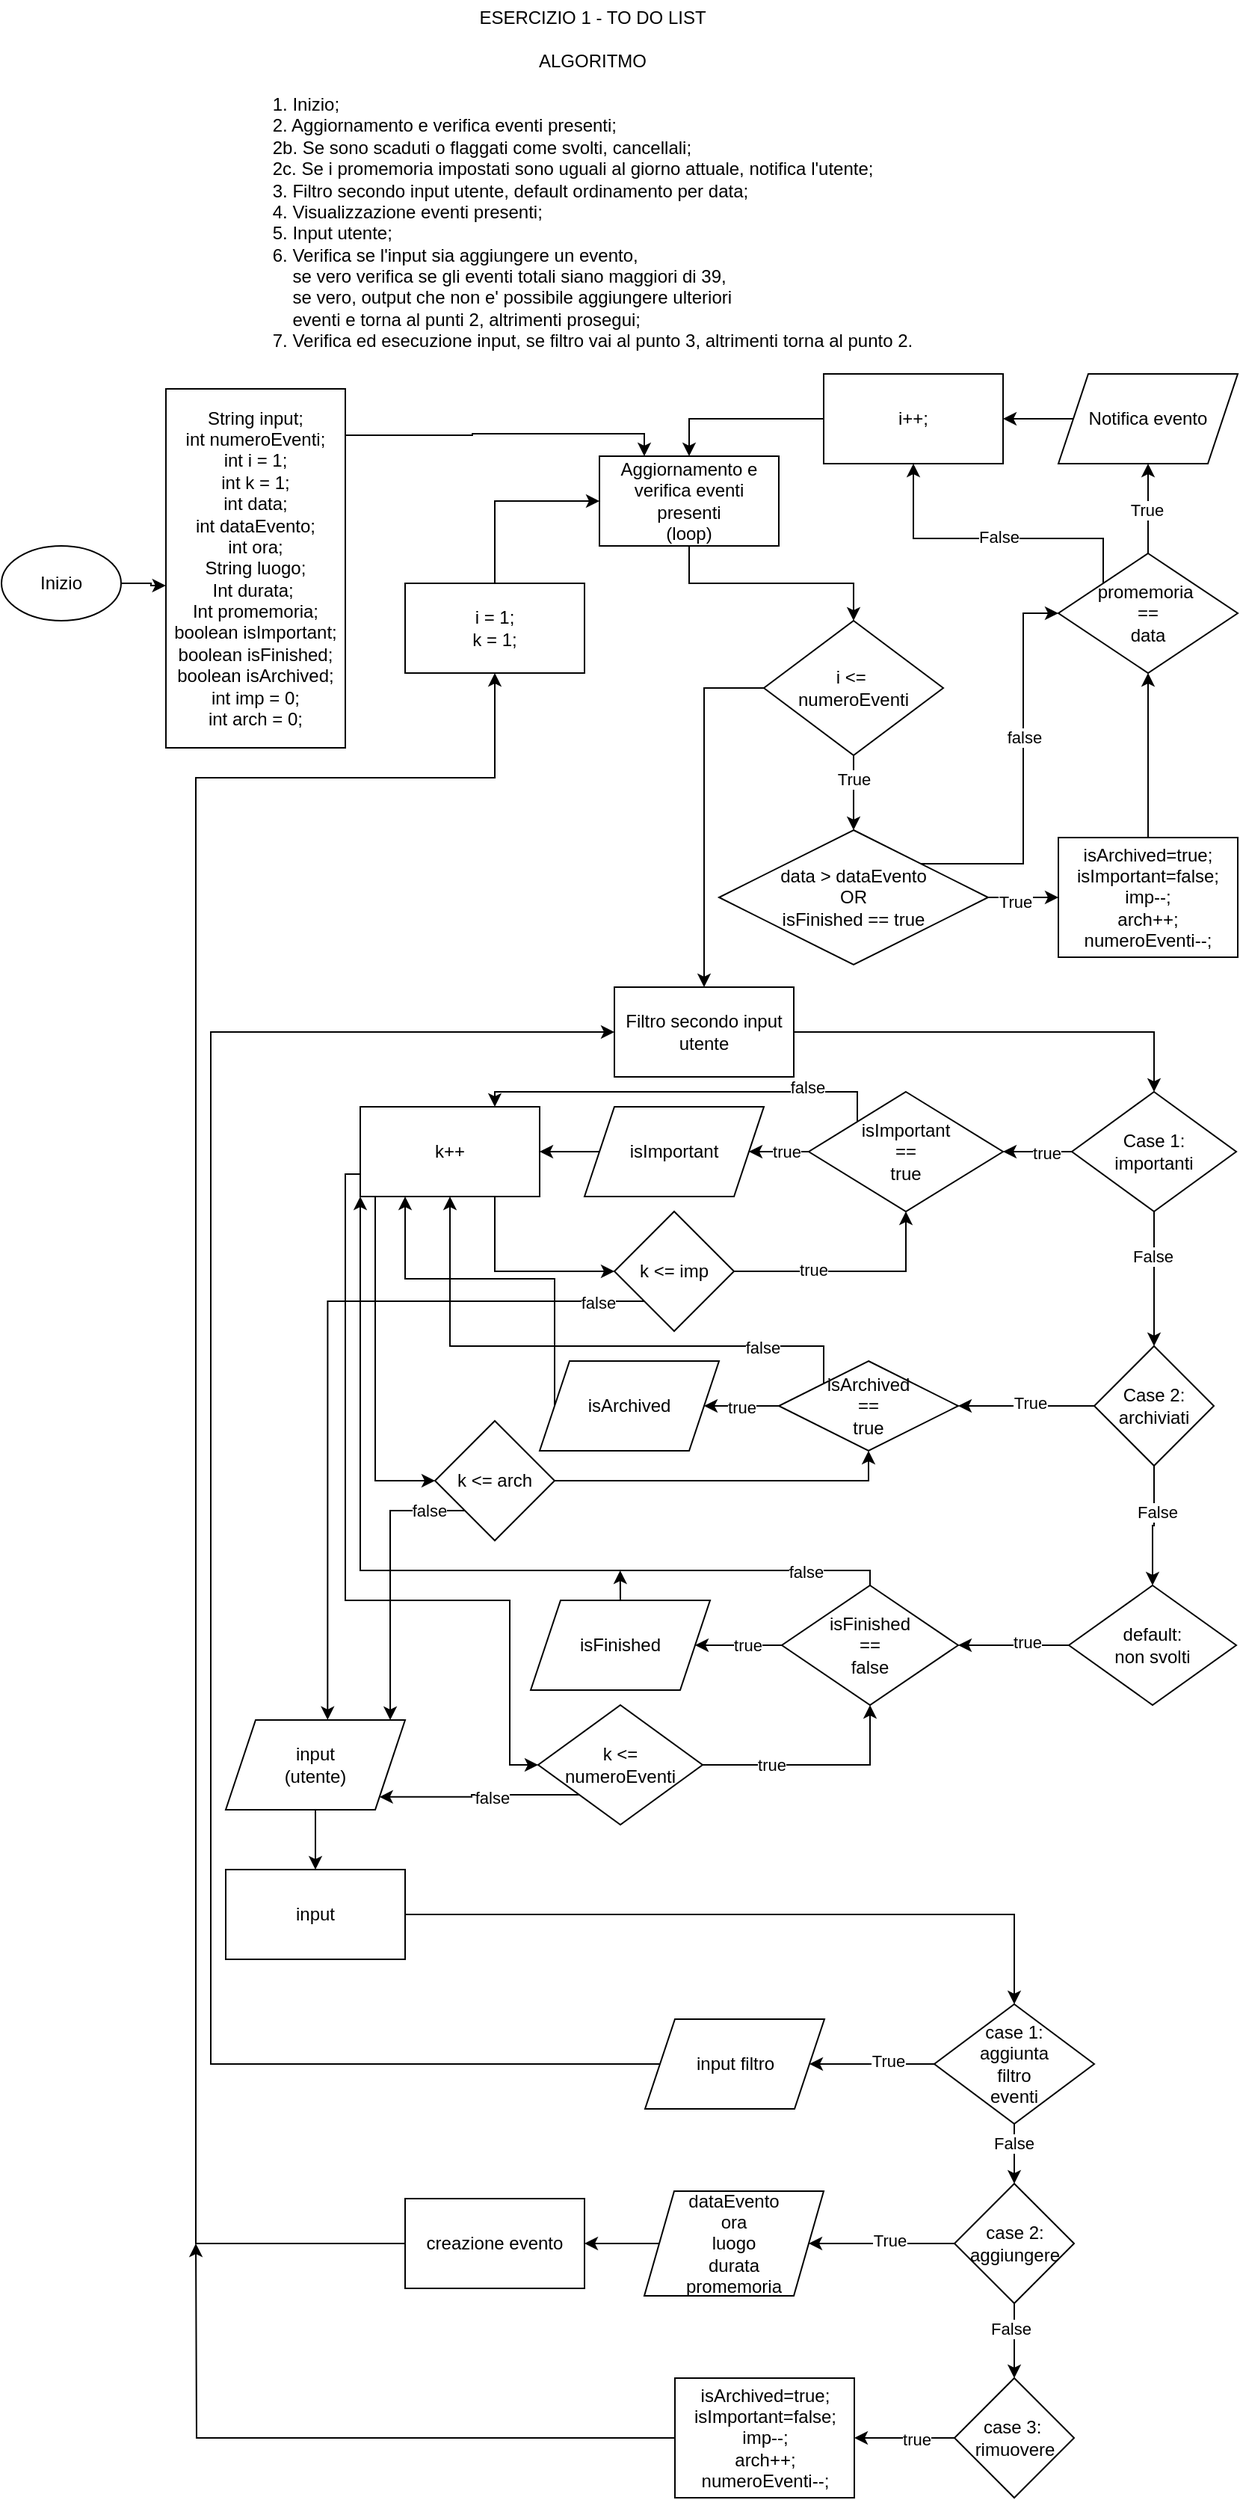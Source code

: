 <mxfile version="24.7.17">
  <diagram id="C5RBs43oDa-KdzZeNtuy" name="Page-1">
    <mxGraphModel dx="1185" dy="651" grid="1" gridSize="10" guides="1" tooltips="1" connect="1" arrows="1" fold="1" page="1" pageScale="1" pageWidth="827" pageHeight="1169" math="0" shadow="0">
      <root>
        <mxCell id="WIyWlLk6GJQsqaUBKTNV-0" />
        <mxCell id="WIyWlLk6GJQsqaUBKTNV-1" parent="WIyWlLk6GJQsqaUBKTNV-0" />
        <mxCell id="s7MBxmnnZB_xoXd4R-KR-0" value="ESERCIZIO 1 - TO DO LIST&lt;div&gt;&lt;br&gt;&lt;/div&gt;&lt;div&gt;ALGORITMO&lt;/div&gt;&lt;div&gt;&lt;br&gt;&lt;/div&gt;&lt;div style=&quot;text-align: left;&quot;&gt;1. Inizio;&lt;/div&gt;&lt;div style=&quot;text-align: left;&quot;&gt;2. Aggiornamento e verifica eventi presenti;&lt;/div&gt;&lt;div style=&quot;text-align: left;&quot;&gt;2b. Se sono scaduti o flaggati come svolti, cancellali;&lt;/div&gt;&lt;div style=&quot;text-align: left;&quot;&gt;2c. Se i promemoria impostati sono uguali al giorno attuale, notifica l&#39;utente;&lt;/div&gt;&lt;div style=&quot;text-align: left;&quot;&gt;3. Filtro secondo input utente, default ordinamento per data;&lt;/div&gt;&lt;div style=&quot;text-align: left;&quot;&gt;4. Visualizzazione eventi presenti;&lt;/div&gt;&lt;div style=&quot;text-align: left;&quot;&gt;5. Input utente;&lt;/div&gt;&lt;div style=&quot;text-align: left;&quot;&gt;6. Verifica se l&#39;input sia aggiungere un evento,&lt;/div&gt;&lt;div style=&quot;text-align: left;&quot;&gt;&amp;nbsp; &amp;nbsp; se vero verifica se gli eventi totali siano maggiori di 39,&lt;br&gt;&lt;/div&gt;&lt;div style=&quot;text-align: left;&quot;&gt;&amp;nbsp; &amp;nbsp; se vero, output che non e&#39; possibile aggiungere ulteriori&lt;/div&gt;&lt;div style=&quot;text-align: left;&quot;&gt;&amp;nbsp; &amp;nbsp; eventi e torna al punti 2, altrimenti prosegui;&lt;/div&gt;&lt;div style=&quot;text-align: left;&quot;&gt;7. Verifica ed esecuzione input, se filtro vai al punto 3, altrimenti torna al punto 2.&lt;/div&gt;" style="text;html=1;align=center;verticalAlign=middle;resizable=0;points=[];autosize=1;strokeColor=none;fillColor=none;" vertex="1" parent="WIyWlLk6GJQsqaUBKTNV-1">
          <mxGeometry x="170" width="450" height="240" as="geometry" />
        </mxCell>
        <mxCell id="s7MBxmnnZB_xoXd4R-KR-3" value="" style="edgeStyle=orthogonalEdgeStyle;rounded=0;orthogonalLoop=1;jettySize=auto;html=1;entryX=-0.001;entryY=0.548;entryDx=0;entryDy=0;entryPerimeter=0;" edge="1" parent="WIyWlLk6GJQsqaUBKTNV-1" source="s7MBxmnnZB_xoXd4R-KR-1" target="s7MBxmnnZB_xoXd4R-KR-2">
          <mxGeometry relative="1" as="geometry" />
        </mxCell>
        <mxCell id="s7MBxmnnZB_xoXd4R-KR-1" value="Inizio" style="ellipse;whiteSpace=wrap;html=1;" vertex="1" parent="WIyWlLk6GJQsqaUBKTNV-1">
          <mxGeometry y="365" width="80" height="50" as="geometry" />
        </mxCell>
        <mxCell id="s7MBxmnnZB_xoXd4R-KR-81" style="edgeStyle=orthogonalEdgeStyle;rounded=0;orthogonalLoop=1;jettySize=auto;html=1;exitX=1;exitY=0.25;exitDx=0;exitDy=0;entryX=0.25;entryY=0;entryDx=0;entryDy=0;" edge="1" parent="WIyWlLk6GJQsqaUBKTNV-1" source="s7MBxmnnZB_xoXd4R-KR-2" target="s7MBxmnnZB_xoXd4R-KR-4">
          <mxGeometry relative="1" as="geometry">
            <Array as="points">
              <mxPoint x="315" y="291" />
              <mxPoint x="315" y="290" />
              <mxPoint x="430" y="290" />
            </Array>
          </mxGeometry>
        </mxCell>
        <mxCell id="s7MBxmnnZB_xoXd4R-KR-2" value="&lt;div&gt;String input;&lt;/div&gt;&lt;div&gt;int numeroEventi;&lt;/div&gt;&lt;div&gt;int i = 1;&lt;/div&gt;&lt;div&gt;int k = 1;&lt;/div&gt;&lt;div&gt;&lt;span style=&quot;background-color: initial;&quot;&gt;int data;&lt;/span&gt;&lt;/div&gt;int dataEvento;&lt;div&gt;&lt;div&gt;int ora;&lt;/div&gt;&lt;div&gt;String luogo;&lt;/div&gt;&lt;div&gt;Int durata;&amp;nbsp;&lt;/div&gt;&lt;div&gt;Int promemoria;&lt;/div&gt;&lt;div&gt;boolean isImportant;&lt;/div&gt;&lt;div&gt;boolean isFinished;&lt;/div&gt;&lt;/div&gt;&lt;div&gt;boolean isArchived;&lt;/div&gt;&lt;div&gt;int imp = 0;&lt;/div&gt;&lt;div&gt;int arch = 0;&lt;/div&gt;" style="whiteSpace=wrap;html=1;" vertex="1" parent="WIyWlLk6GJQsqaUBKTNV-1">
          <mxGeometry x="110" y="260" width="120" height="240" as="geometry" />
        </mxCell>
        <mxCell id="s7MBxmnnZB_xoXd4R-KR-23" value="" style="edgeStyle=orthogonalEdgeStyle;rounded=0;orthogonalLoop=1;jettySize=auto;html=1;" edge="1" parent="WIyWlLk6GJQsqaUBKTNV-1" source="s7MBxmnnZB_xoXd4R-KR-4" target="s7MBxmnnZB_xoXd4R-KR-22">
          <mxGeometry relative="1" as="geometry" />
        </mxCell>
        <mxCell id="s7MBxmnnZB_xoXd4R-KR-4" value="Aggiornamento e verifica eventi presenti&lt;div&gt;(loop)&lt;/div&gt;" style="whiteSpace=wrap;html=1;" vertex="1" parent="WIyWlLk6GJQsqaUBKTNV-1">
          <mxGeometry x="400" y="305" width="120" height="60" as="geometry" />
        </mxCell>
        <mxCell id="s7MBxmnnZB_xoXd4R-KR-11" value="" style="edgeStyle=orthogonalEdgeStyle;rounded=0;orthogonalLoop=1;jettySize=auto;html=1;" edge="1" parent="WIyWlLk6GJQsqaUBKTNV-1" source="s7MBxmnnZB_xoXd4R-KR-6" target="s7MBxmnnZB_xoXd4R-KR-10">
          <mxGeometry relative="1" as="geometry" />
        </mxCell>
        <mxCell id="s7MBxmnnZB_xoXd4R-KR-12" value="True" style="edgeLabel;html=1;align=center;verticalAlign=middle;resizable=0;points=[];" vertex="1" connectable="0" parent="s7MBxmnnZB_xoXd4R-KR-11">
          <mxGeometry x="-0.025" y="1" relative="1" as="geometry">
            <mxPoint as="offset" />
          </mxGeometry>
        </mxCell>
        <mxCell id="s7MBxmnnZB_xoXd4R-KR-74" style="edgeStyle=orthogonalEdgeStyle;rounded=0;orthogonalLoop=1;jettySize=auto;html=1;exitX=0;exitY=0;exitDx=0;exitDy=0;entryX=0.5;entryY=1;entryDx=0;entryDy=0;" edge="1" parent="WIyWlLk6GJQsqaUBKTNV-1" source="s7MBxmnnZB_xoXd4R-KR-6" target="s7MBxmnnZB_xoXd4R-KR-72">
          <mxGeometry relative="1" as="geometry">
            <Array as="points">
              <mxPoint x="737" y="360" />
              <mxPoint x="610" y="360" />
            </Array>
          </mxGeometry>
        </mxCell>
        <mxCell id="s7MBxmnnZB_xoXd4R-KR-75" value="False" style="edgeLabel;html=1;align=center;verticalAlign=middle;resizable=0;points=[];" vertex="1" connectable="0" parent="s7MBxmnnZB_xoXd4R-KR-74">
          <mxGeometry x="-0.034" y="-1" relative="1" as="geometry">
            <mxPoint as="offset" />
          </mxGeometry>
        </mxCell>
        <mxCell id="s7MBxmnnZB_xoXd4R-KR-6" value="promemoria&amp;nbsp;&lt;div&gt;==&lt;div&gt;data&lt;/div&gt;&lt;/div&gt;" style="rhombus;whiteSpace=wrap;html=1;" vertex="1" parent="WIyWlLk6GJQsqaUBKTNV-1">
          <mxGeometry x="707" y="370" width="120" height="80" as="geometry" />
        </mxCell>
        <mxCell id="s7MBxmnnZB_xoXd4R-KR-69" value="" style="edgeStyle=orthogonalEdgeStyle;rounded=0;orthogonalLoop=1;jettySize=auto;html=1;" edge="1" parent="WIyWlLk6GJQsqaUBKTNV-1" source="s7MBxmnnZB_xoXd4R-KR-8" target="s7MBxmnnZB_xoXd4R-KR-68">
          <mxGeometry relative="1" as="geometry" />
        </mxCell>
        <mxCell id="s7MBxmnnZB_xoXd4R-KR-8" value="Filtro secondo input utente" style="whiteSpace=wrap;html=1;" vertex="1" parent="WIyWlLk6GJQsqaUBKTNV-1">
          <mxGeometry x="410" y="660" width="120" height="60" as="geometry" />
        </mxCell>
        <mxCell id="s7MBxmnnZB_xoXd4R-KR-73" style="edgeStyle=orthogonalEdgeStyle;rounded=0;orthogonalLoop=1;jettySize=auto;html=1;exitX=0;exitY=0.5;exitDx=0;exitDy=0;entryX=1;entryY=0.5;entryDx=0;entryDy=0;" edge="1" parent="WIyWlLk6GJQsqaUBKTNV-1" source="s7MBxmnnZB_xoXd4R-KR-10" target="s7MBxmnnZB_xoXd4R-KR-72">
          <mxGeometry relative="1" as="geometry" />
        </mxCell>
        <mxCell id="s7MBxmnnZB_xoXd4R-KR-10" value="Notifica evento" style="shape=parallelogram;perimeter=parallelogramPerimeter;whiteSpace=wrap;html=1;fixedSize=1;" vertex="1" parent="WIyWlLk6GJQsqaUBKTNV-1">
          <mxGeometry x="707" y="250" width="120" height="60" as="geometry" />
        </mxCell>
        <mxCell id="s7MBxmnnZB_xoXd4R-KR-18" value="" style="edgeStyle=orthogonalEdgeStyle;rounded=0;orthogonalLoop=1;jettySize=auto;html=1;" edge="1" parent="WIyWlLk6GJQsqaUBKTNV-1" source="s7MBxmnnZB_xoXd4R-KR-15" target="s7MBxmnnZB_xoXd4R-KR-17">
          <mxGeometry relative="1" as="geometry" />
        </mxCell>
        <mxCell id="s7MBxmnnZB_xoXd4R-KR-20" value="True" style="edgeLabel;html=1;align=center;verticalAlign=middle;resizable=0;points=[];" vertex="1" connectable="0" parent="s7MBxmnnZB_xoXd4R-KR-18">
          <mxGeometry x="-0.24" y="-3" relative="1" as="geometry">
            <mxPoint as="offset" />
          </mxGeometry>
        </mxCell>
        <mxCell id="s7MBxmnnZB_xoXd4R-KR-26" style="edgeStyle=orthogonalEdgeStyle;rounded=0;orthogonalLoop=1;jettySize=auto;html=1;exitX=1;exitY=0;exitDx=0;exitDy=0;entryX=0;entryY=0.5;entryDx=0;entryDy=0;" edge="1" parent="WIyWlLk6GJQsqaUBKTNV-1" source="s7MBxmnnZB_xoXd4R-KR-15" target="s7MBxmnnZB_xoXd4R-KR-6">
          <mxGeometry relative="1" as="geometry" />
        </mxCell>
        <mxCell id="s7MBxmnnZB_xoXd4R-KR-28" value="false" style="edgeLabel;html=1;align=center;verticalAlign=middle;resizable=0;points=[];" vertex="1" connectable="0" parent="s7MBxmnnZB_xoXd4R-KR-26">
          <mxGeometry x="0.183" relative="1" as="geometry">
            <mxPoint as="offset" />
          </mxGeometry>
        </mxCell>
        <mxCell id="s7MBxmnnZB_xoXd4R-KR-15" value="data &amp;gt; dataEvento&lt;div&gt;OR&lt;/div&gt;&lt;div&gt;isFinished == true&lt;/div&gt;" style="rhombus;whiteSpace=wrap;html=1;" vertex="1" parent="WIyWlLk6GJQsqaUBKTNV-1">
          <mxGeometry x="480" y="555" width="180" height="90" as="geometry" />
        </mxCell>
        <mxCell id="s7MBxmnnZB_xoXd4R-KR-25" style="edgeStyle=orthogonalEdgeStyle;rounded=0;orthogonalLoop=1;jettySize=auto;html=1;exitX=0.5;exitY=0;exitDx=0;exitDy=0;entryX=0.5;entryY=1;entryDx=0;entryDy=0;" edge="1" parent="WIyWlLk6GJQsqaUBKTNV-1" source="s7MBxmnnZB_xoXd4R-KR-17" target="s7MBxmnnZB_xoXd4R-KR-6">
          <mxGeometry relative="1" as="geometry" />
        </mxCell>
        <mxCell id="s7MBxmnnZB_xoXd4R-KR-17" value="isArchived=true;&lt;div&gt;isImportant=false;&lt;/div&gt;&lt;div&gt;imp--;&lt;/div&gt;&lt;div&gt;arch++;&lt;br&gt;&lt;div&gt;numeroEventi--;&lt;/div&gt;&lt;/div&gt;" style="whiteSpace=wrap;html=1;" vertex="1" parent="WIyWlLk6GJQsqaUBKTNV-1">
          <mxGeometry x="707" y="560" width="120" height="80" as="geometry" />
        </mxCell>
        <mxCell id="s7MBxmnnZB_xoXd4R-KR-24" style="edgeStyle=orthogonalEdgeStyle;rounded=0;orthogonalLoop=1;jettySize=auto;html=1;exitX=0.5;exitY=1;exitDx=0;exitDy=0;entryX=0.5;entryY=0;entryDx=0;entryDy=0;" edge="1" parent="WIyWlLk6GJQsqaUBKTNV-1" source="s7MBxmnnZB_xoXd4R-KR-22" target="s7MBxmnnZB_xoXd4R-KR-15">
          <mxGeometry relative="1" as="geometry" />
        </mxCell>
        <mxCell id="s7MBxmnnZB_xoXd4R-KR-27" value="True" style="edgeLabel;html=1;align=center;verticalAlign=middle;resizable=0;points=[];" vertex="1" connectable="0" parent="s7MBxmnnZB_xoXd4R-KR-24">
          <mxGeometry x="-0.371" relative="1" as="geometry">
            <mxPoint as="offset" />
          </mxGeometry>
        </mxCell>
        <mxCell id="s7MBxmnnZB_xoXd4R-KR-31" style="edgeStyle=orthogonalEdgeStyle;rounded=0;orthogonalLoop=1;jettySize=auto;html=1;exitX=0;exitY=0.5;exitDx=0;exitDy=0;entryX=0.5;entryY=0;entryDx=0;entryDy=0;" edge="1" parent="WIyWlLk6GJQsqaUBKTNV-1" source="s7MBxmnnZB_xoXd4R-KR-22" target="s7MBxmnnZB_xoXd4R-KR-8">
          <mxGeometry relative="1" as="geometry">
            <mxPoint x="260" y="445" as="targetPoint" />
          </mxGeometry>
        </mxCell>
        <mxCell id="s7MBxmnnZB_xoXd4R-KR-22" value="i &amp;lt;=&amp;nbsp;&lt;div&gt;numeroEventi&lt;/div&gt;" style="rhombus;whiteSpace=wrap;html=1;" vertex="1" parent="WIyWlLk6GJQsqaUBKTNV-1">
          <mxGeometry x="510" y="415" width="120" height="90" as="geometry" />
        </mxCell>
        <mxCell id="s7MBxmnnZB_xoXd4R-KR-41" value="" style="edgeStyle=orthogonalEdgeStyle;rounded=0;orthogonalLoop=1;jettySize=auto;html=1;" edge="1" parent="WIyWlLk6GJQsqaUBKTNV-1" source="s7MBxmnnZB_xoXd4R-KR-38" target="s7MBxmnnZB_xoXd4R-KR-40">
          <mxGeometry relative="1" as="geometry" />
        </mxCell>
        <mxCell id="s7MBxmnnZB_xoXd4R-KR-46" value="True" style="edgeLabel;html=1;align=center;verticalAlign=middle;resizable=0;points=[];" vertex="1" connectable="0" parent="s7MBxmnnZB_xoXd4R-KR-41">
          <mxGeometry x="-0.109" y="-2" relative="1" as="geometry">
            <mxPoint as="offset" />
          </mxGeometry>
        </mxCell>
        <mxCell id="s7MBxmnnZB_xoXd4R-KR-45" value="" style="edgeStyle=orthogonalEdgeStyle;rounded=0;orthogonalLoop=1;jettySize=auto;html=1;" edge="1" parent="WIyWlLk6GJQsqaUBKTNV-1" source="s7MBxmnnZB_xoXd4R-KR-38" target="s7MBxmnnZB_xoXd4R-KR-44">
          <mxGeometry relative="1" as="geometry" />
        </mxCell>
        <mxCell id="s7MBxmnnZB_xoXd4R-KR-47" value="False" style="edgeLabel;html=1;align=center;verticalAlign=middle;resizable=0;points=[];" vertex="1" connectable="0" parent="s7MBxmnnZB_xoXd4R-KR-45">
          <mxGeometry x="-0.331" y="-3" relative="1" as="geometry">
            <mxPoint as="offset" />
          </mxGeometry>
        </mxCell>
        <mxCell id="s7MBxmnnZB_xoXd4R-KR-38" value="case 2:&lt;div&gt;aggiungere&lt;/div&gt;" style="rhombus;whiteSpace=wrap;html=1;" vertex="1" parent="WIyWlLk6GJQsqaUBKTNV-1">
          <mxGeometry x="637.5" y="1460" width="80" height="80" as="geometry" />
        </mxCell>
        <mxCell id="s7MBxmnnZB_xoXd4R-KR-49" value="" style="edgeStyle=orthogonalEdgeStyle;rounded=0;orthogonalLoop=1;jettySize=auto;html=1;" edge="1" parent="WIyWlLk6GJQsqaUBKTNV-1" source="s7MBxmnnZB_xoXd4R-KR-40" target="s7MBxmnnZB_xoXd4R-KR-48">
          <mxGeometry relative="1" as="geometry" />
        </mxCell>
        <mxCell id="s7MBxmnnZB_xoXd4R-KR-40" value="dataEvento&lt;div&gt;ora&lt;/div&gt;&lt;div&gt;luogo&lt;/div&gt;&lt;div&gt;durata&lt;/div&gt;&lt;div&gt;promemoria&lt;/div&gt;" style="shape=parallelogram;perimeter=parallelogramPerimeter;whiteSpace=wrap;html=1;fixedSize=1;" vertex="1" parent="WIyWlLk6GJQsqaUBKTNV-1">
          <mxGeometry x="430" y="1465" width="120" height="70" as="geometry" />
        </mxCell>
        <mxCell id="s7MBxmnnZB_xoXd4R-KR-54" value="" style="edgeStyle=orthogonalEdgeStyle;rounded=0;orthogonalLoop=1;jettySize=auto;html=1;" edge="1" parent="WIyWlLk6GJQsqaUBKTNV-1" source="s7MBxmnnZB_xoXd4R-KR-44" target="s7MBxmnnZB_xoXd4R-KR-53">
          <mxGeometry relative="1" as="geometry" />
        </mxCell>
        <mxCell id="s7MBxmnnZB_xoXd4R-KR-55" value="true" style="edgeLabel;html=1;align=center;verticalAlign=middle;resizable=0;points=[];" vertex="1" connectable="0" parent="s7MBxmnnZB_xoXd4R-KR-54">
          <mxGeometry x="-0.238" y="1" relative="1" as="geometry">
            <mxPoint as="offset" />
          </mxGeometry>
        </mxCell>
        <mxCell id="s7MBxmnnZB_xoXd4R-KR-44" value="case 3:&amp;nbsp;&lt;div&gt;rimuovere&lt;/div&gt;" style="rhombus;whiteSpace=wrap;html=1;" vertex="1" parent="WIyWlLk6GJQsqaUBKTNV-1">
          <mxGeometry x="637.5" y="1590" width="80" height="80" as="geometry" />
        </mxCell>
        <mxCell id="s7MBxmnnZB_xoXd4R-KR-162" style="edgeStyle=orthogonalEdgeStyle;rounded=0;orthogonalLoop=1;jettySize=auto;html=1;exitX=0;exitY=0.5;exitDx=0;exitDy=0;entryX=0.5;entryY=1;entryDx=0;entryDy=0;" edge="1" parent="WIyWlLk6GJQsqaUBKTNV-1" source="s7MBxmnnZB_xoXd4R-KR-48" target="s7MBxmnnZB_xoXd4R-KR-99">
          <mxGeometry relative="1" as="geometry">
            <mxPoint x="320" y="560" as="targetPoint" />
            <Array as="points">
              <mxPoint x="130" y="1500" />
              <mxPoint x="130" y="520" />
              <mxPoint x="330" y="520" />
            </Array>
          </mxGeometry>
        </mxCell>
        <mxCell id="s7MBxmnnZB_xoXd4R-KR-48" value="creazione evento" style="whiteSpace=wrap;html=1;" vertex="1" parent="WIyWlLk6GJQsqaUBKTNV-1">
          <mxGeometry x="270" y="1470" width="120" height="60" as="geometry" />
        </mxCell>
        <mxCell id="s7MBxmnnZB_xoXd4R-KR-163" style="edgeStyle=orthogonalEdgeStyle;rounded=0;orthogonalLoop=1;jettySize=auto;html=1;exitX=0;exitY=0.5;exitDx=0;exitDy=0;" edge="1" parent="WIyWlLk6GJQsqaUBKTNV-1" source="s7MBxmnnZB_xoXd4R-KR-53">
          <mxGeometry relative="1" as="geometry">
            <mxPoint x="130" y="1500" as="targetPoint" />
          </mxGeometry>
        </mxCell>
        <mxCell id="s7MBxmnnZB_xoXd4R-KR-53" value="isArchived=true;&lt;div&gt;isImportant=false;&lt;/div&gt;&lt;div&gt;imp--;&lt;/div&gt;&lt;div&gt;arch++;&lt;br&gt;&lt;div&gt;numeroEventi--;&lt;/div&gt;&lt;/div&gt;" style="whiteSpace=wrap;html=1;" vertex="1" parent="WIyWlLk6GJQsqaUBKTNV-1">
          <mxGeometry x="450.5" y="1590" width="120" height="80" as="geometry" />
        </mxCell>
        <mxCell id="s7MBxmnnZB_xoXd4R-KR-60" style="edgeStyle=orthogonalEdgeStyle;rounded=0;orthogonalLoop=1;jettySize=auto;html=1;exitX=0.5;exitY=1;exitDx=0;exitDy=0;entryX=0.5;entryY=0;entryDx=0;entryDy=0;" edge="1" parent="WIyWlLk6GJQsqaUBKTNV-1" source="s7MBxmnnZB_xoXd4R-KR-58" target="s7MBxmnnZB_xoXd4R-KR-38">
          <mxGeometry relative="1" as="geometry" />
        </mxCell>
        <mxCell id="s7MBxmnnZB_xoXd4R-KR-63" value="False" style="edgeLabel;html=1;align=center;verticalAlign=middle;resizable=0;points=[];" vertex="1" connectable="0" parent="s7MBxmnnZB_xoXd4R-KR-60">
          <mxGeometry x="-0.376" y="-1" relative="1" as="geometry">
            <mxPoint as="offset" />
          </mxGeometry>
        </mxCell>
        <mxCell id="s7MBxmnnZB_xoXd4R-KR-62" value="" style="edgeStyle=orthogonalEdgeStyle;rounded=0;orthogonalLoop=1;jettySize=auto;html=1;" edge="1" parent="WIyWlLk6GJQsqaUBKTNV-1" source="s7MBxmnnZB_xoXd4R-KR-58" target="s7MBxmnnZB_xoXd4R-KR-61">
          <mxGeometry relative="1" as="geometry" />
        </mxCell>
        <mxCell id="s7MBxmnnZB_xoXd4R-KR-64" value="True" style="edgeLabel;html=1;align=center;verticalAlign=middle;resizable=0;points=[];" vertex="1" connectable="0" parent="s7MBxmnnZB_xoXd4R-KR-62">
          <mxGeometry x="-0.256" y="-2" relative="1" as="geometry">
            <mxPoint as="offset" />
          </mxGeometry>
        </mxCell>
        <mxCell id="s7MBxmnnZB_xoXd4R-KR-58" value="case 1:&lt;div&gt;aggiunta&lt;/div&gt;&lt;div&gt;filtro&lt;/div&gt;&lt;div&gt;eventi&lt;/div&gt;" style="rhombus;whiteSpace=wrap;html=1;" vertex="1" parent="WIyWlLk6GJQsqaUBKTNV-1">
          <mxGeometry x="624" y="1340" width="107" height="80" as="geometry" />
        </mxCell>
        <mxCell id="s7MBxmnnZB_xoXd4R-KR-161" style="edgeStyle=orthogonalEdgeStyle;rounded=0;orthogonalLoop=1;jettySize=auto;html=1;exitX=0;exitY=0.5;exitDx=0;exitDy=0;entryX=0;entryY=0.5;entryDx=0;entryDy=0;" edge="1" parent="WIyWlLk6GJQsqaUBKTNV-1" source="s7MBxmnnZB_xoXd4R-KR-61" target="s7MBxmnnZB_xoXd4R-KR-8">
          <mxGeometry relative="1" as="geometry">
            <mxPoint x="150" y="690" as="targetPoint" />
            <Array as="points">
              <mxPoint x="140" y="1380" />
              <mxPoint x="140" y="690" />
            </Array>
          </mxGeometry>
        </mxCell>
        <mxCell id="s7MBxmnnZB_xoXd4R-KR-61" value="input filtro" style="shape=parallelogram;perimeter=parallelogramPerimeter;whiteSpace=wrap;html=1;fixedSize=1;" vertex="1" parent="WIyWlLk6GJQsqaUBKTNV-1">
          <mxGeometry x="430.5" y="1350" width="120" height="60" as="geometry" />
        </mxCell>
        <mxCell id="s7MBxmnnZB_xoXd4R-KR-78" value="" style="edgeStyle=orthogonalEdgeStyle;rounded=0;orthogonalLoop=1;jettySize=auto;html=1;" edge="1" parent="WIyWlLk6GJQsqaUBKTNV-1" source="s7MBxmnnZB_xoXd4R-KR-68" target="s7MBxmnnZB_xoXd4R-KR-77">
          <mxGeometry relative="1" as="geometry" />
        </mxCell>
        <mxCell id="s7MBxmnnZB_xoXd4R-KR-79" value="False" style="edgeLabel;html=1;align=center;verticalAlign=middle;resizable=0;points=[];" vertex="1" connectable="0" parent="s7MBxmnnZB_xoXd4R-KR-78">
          <mxGeometry x="-0.336" y="-1" relative="1" as="geometry">
            <mxPoint as="offset" />
          </mxGeometry>
        </mxCell>
        <mxCell id="s7MBxmnnZB_xoXd4R-KR-102" value="" style="edgeStyle=orthogonalEdgeStyle;rounded=0;orthogonalLoop=1;jettySize=auto;html=1;" edge="1" parent="WIyWlLk6GJQsqaUBKTNV-1" source="s7MBxmnnZB_xoXd4R-KR-68" target="s7MBxmnnZB_xoXd4R-KR-101">
          <mxGeometry relative="1" as="geometry" />
        </mxCell>
        <mxCell id="s7MBxmnnZB_xoXd4R-KR-103" value="true" style="edgeLabel;html=1;align=center;verticalAlign=middle;resizable=0;points=[];" vertex="1" connectable="0" parent="s7MBxmnnZB_xoXd4R-KR-102">
          <mxGeometry x="-0.261" y="1" relative="1" as="geometry">
            <mxPoint as="offset" />
          </mxGeometry>
        </mxCell>
        <mxCell id="s7MBxmnnZB_xoXd4R-KR-68" value="Case 1:&lt;div&gt;importanti&lt;/div&gt;" style="rhombus;whiteSpace=wrap;html=1;" vertex="1" parent="WIyWlLk6GJQsqaUBKTNV-1">
          <mxGeometry x="716" y="730" width="110" height="80" as="geometry" />
        </mxCell>
        <mxCell id="s7MBxmnnZB_xoXd4R-KR-108" value="" style="edgeStyle=orthogonalEdgeStyle;rounded=0;orthogonalLoop=1;jettySize=auto;html=1;" edge="1" parent="WIyWlLk6GJQsqaUBKTNV-1" source="s7MBxmnnZB_xoXd4R-KR-70" target="s7MBxmnnZB_xoXd4R-KR-107">
          <mxGeometry relative="1" as="geometry" />
        </mxCell>
        <mxCell id="s7MBxmnnZB_xoXd4R-KR-70" value="isImportant" style="shape=parallelogram;perimeter=parallelogramPerimeter;whiteSpace=wrap;html=1;fixedSize=1;" vertex="1" parent="WIyWlLk6GJQsqaUBKTNV-1">
          <mxGeometry x="390" y="740" width="120" height="60" as="geometry" />
        </mxCell>
        <mxCell id="s7MBxmnnZB_xoXd4R-KR-76" style="edgeStyle=orthogonalEdgeStyle;rounded=0;orthogonalLoop=1;jettySize=auto;html=1;exitX=0;exitY=0.5;exitDx=0;exitDy=0;entryX=0.5;entryY=0;entryDx=0;entryDy=0;" edge="1" parent="WIyWlLk6GJQsqaUBKTNV-1" source="s7MBxmnnZB_xoXd4R-KR-72" target="s7MBxmnnZB_xoXd4R-KR-4">
          <mxGeometry relative="1" as="geometry">
            <mxPoint x="460" y="280" as="targetPoint" />
          </mxGeometry>
        </mxCell>
        <mxCell id="s7MBxmnnZB_xoXd4R-KR-72" value="i++;" style="whiteSpace=wrap;html=1;" vertex="1" parent="WIyWlLk6GJQsqaUBKTNV-1">
          <mxGeometry x="550" y="250" width="120" height="60" as="geometry" />
        </mxCell>
        <mxCell id="s7MBxmnnZB_xoXd4R-KR-85" value="" style="edgeStyle=orthogonalEdgeStyle;rounded=0;orthogonalLoop=1;jettySize=auto;html=1;" edge="1" parent="WIyWlLk6GJQsqaUBKTNV-1" source="s7MBxmnnZB_xoXd4R-KR-77" target="s7MBxmnnZB_xoXd4R-KR-84">
          <mxGeometry relative="1" as="geometry" />
        </mxCell>
        <mxCell id="s7MBxmnnZB_xoXd4R-KR-86" value="True" style="edgeLabel;html=1;align=center;verticalAlign=middle;resizable=0;points=[];" vertex="1" connectable="0" parent="s7MBxmnnZB_xoXd4R-KR-85">
          <mxGeometry x="-0.042" y="-2" relative="1" as="geometry">
            <mxPoint as="offset" />
          </mxGeometry>
        </mxCell>
        <mxCell id="s7MBxmnnZB_xoXd4R-KR-91" value="" style="edgeStyle=orthogonalEdgeStyle;rounded=0;orthogonalLoop=1;jettySize=auto;html=1;" edge="1" parent="WIyWlLk6GJQsqaUBKTNV-1" source="s7MBxmnnZB_xoXd4R-KR-77" target="s7MBxmnnZB_xoXd4R-KR-90">
          <mxGeometry relative="1" as="geometry" />
        </mxCell>
        <mxCell id="s7MBxmnnZB_xoXd4R-KR-92" value="False" style="edgeLabel;html=1;align=center;verticalAlign=middle;resizable=0;points=[];" vertex="1" connectable="0" parent="s7MBxmnnZB_xoXd4R-KR-91">
          <mxGeometry x="-0.25" y="2" relative="1" as="geometry">
            <mxPoint as="offset" />
          </mxGeometry>
        </mxCell>
        <mxCell id="s7MBxmnnZB_xoXd4R-KR-77" value="Case 2:&lt;div&gt;archiviati&lt;/div&gt;" style="rhombus;whiteSpace=wrap;html=1;" vertex="1" parent="WIyWlLk6GJQsqaUBKTNV-1">
          <mxGeometry x="731" y="900" width="80" height="80" as="geometry" />
        </mxCell>
        <mxCell id="s7MBxmnnZB_xoXd4R-KR-118" value="" style="edgeStyle=orthogonalEdgeStyle;rounded=0;orthogonalLoop=1;jettySize=auto;html=1;" edge="1" parent="WIyWlLk6GJQsqaUBKTNV-1" source="s7MBxmnnZB_xoXd4R-KR-84" target="s7MBxmnnZB_xoXd4R-KR-117">
          <mxGeometry relative="1" as="geometry" />
        </mxCell>
        <mxCell id="s7MBxmnnZB_xoXd4R-KR-130" value="true" style="edgeLabel;html=1;align=center;verticalAlign=middle;resizable=0;points=[];" vertex="1" connectable="0" parent="s7MBxmnnZB_xoXd4R-KR-118">
          <mxGeometry x="0.023" y="1" relative="1" as="geometry">
            <mxPoint as="offset" />
          </mxGeometry>
        </mxCell>
        <mxCell id="s7MBxmnnZB_xoXd4R-KR-125" style="edgeStyle=orthogonalEdgeStyle;rounded=0;orthogonalLoop=1;jettySize=auto;html=1;exitX=0;exitY=0;exitDx=0;exitDy=0;entryX=0.5;entryY=1;entryDx=0;entryDy=0;" edge="1" parent="WIyWlLk6GJQsqaUBKTNV-1" source="s7MBxmnnZB_xoXd4R-KR-84" target="s7MBxmnnZB_xoXd4R-KR-107">
          <mxGeometry relative="1" as="geometry">
            <Array as="points">
              <mxPoint x="550" y="900" />
              <mxPoint x="300" y="900" />
            </Array>
          </mxGeometry>
        </mxCell>
        <mxCell id="s7MBxmnnZB_xoXd4R-KR-131" value="false" style="edgeLabel;html=1;align=center;verticalAlign=middle;resizable=0;points=[];" vertex="1" connectable="0" parent="s7MBxmnnZB_xoXd4R-KR-125">
          <mxGeometry x="-0.649" y="1" relative="1" as="geometry">
            <mxPoint as="offset" />
          </mxGeometry>
        </mxCell>
        <mxCell id="s7MBxmnnZB_xoXd4R-KR-84" value="isArchived&lt;div&gt;==&lt;/div&gt;&lt;div&gt;true&lt;/div&gt;" style="rhombus;whiteSpace=wrap;html=1;" vertex="1" parent="WIyWlLk6GJQsqaUBKTNV-1">
          <mxGeometry x="520" y="910" width="120" height="60" as="geometry" />
        </mxCell>
        <mxCell id="s7MBxmnnZB_xoXd4R-KR-136" value="" style="edgeStyle=orthogonalEdgeStyle;rounded=0;orthogonalLoop=1;jettySize=auto;html=1;" edge="1" parent="WIyWlLk6GJQsqaUBKTNV-1" source="s7MBxmnnZB_xoXd4R-KR-90" target="s7MBxmnnZB_xoXd4R-KR-135">
          <mxGeometry relative="1" as="geometry" />
        </mxCell>
        <mxCell id="s7MBxmnnZB_xoXd4R-KR-137" value="true" style="edgeLabel;html=1;align=center;verticalAlign=middle;resizable=0;points=[];" vertex="1" connectable="0" parent="s7MBxmnnZB_xoXd4R-KR-136">
          <mxGeometry x="-0.224" y="-2" relative="1" as="geometry">
            <mxPoint as="offset" />
          </mxGeometry>
        </mxCell>
        <mxCell id="s7MBxmnnZB_xoXd4R-KR-90" value="default:&lt;div&gt;non svolti&lt;/div&gt;" style="rhombus;whiteSpace=wrap;html=1;" vertex="1" parent="WIyWlLk6GJQsqaUBKTNV-1">
          <mxGeometry x="714" y="1060" width="112" height="80" as="geometry" />
        </mxCell>
        <mxCell id="s7MBxmnnZB_xoXd4R-KR-100" style="edgeStyle=orthogonalEdgeStyle;rounded=0;orthogonalLoop=1;jettySize=auto;html=1;exitX=0.5;exitY=0;exitDx=0;exitDy=0;entryX=0;entryY=0.5;entryDx=0;entryDy=0;" edge="1" parent="WIyWlLk6GJQsqaUBKTNV-1" source="s7MBxmnnZB_xoXd4R-KR-99" target="s7MBxmnnZB_xoXd4R-KR-4">
          <mxGeometry relative="1" as="geometry">
            <mxPoint x="330" y="340" as="targetPoint" />
          </mxGeometry>
        </mxCell>
        <mxCell id="s7MBxmnnZB_xoXd4R-KR-99" value="i = 1;&lt;div&gt;k = 1;&lt;/div&gt;" style="whiteSpace=wrap;html=1;" vertex="1" parent="WIyWlLk6GJQsqaUBKTNV-1">
          <mxGeometry x="270" y="390" width="120" height="60" as="geometry" />
        </mxCell>
        <mxCell id="s7MBxmnnZB_xoXd4R-KR-104" style="edgeStyle=orthogonalEdgeStyle;rounded=0;orthogonalLoop=1;jettySize=auto;html=1;exitX=0;exitY=0.5;exitDx=0;exitDy=0;" edge="1" parent="WIyWlLk6GJQsqaUBKTNV-1" source="s7MBxmnnZB_xoXd4R-KR-101" target="s7MBxmnnZB_xoXd4R-KR-70">
          <mxGeometry relative="1" as="geometry" />
        </mxCell>
        <mxCell id="s7MBxmnnZB_xoXd4R-KR-123" value="true" style="edgeLabel;html=1;align=center;verticalAlign=middle;resizable=0;points=[];" vertex="1" connectable="0" parent="s7MBxmnnZB_xoXd4R-KR-104">
          <mxGeometry x="-0.491" relative="1" as="geometry">
            <mxPoint as="offset" />
          </mxGeometry>
        </mxCell>
        <mxCell id="s7MBxmnnZB_xoXd4R-KR-121" style="edgeStyle=orthogonalEdgeStyle;rounded=0;orthogonalLoop=1;jettySize=auto;html=1;exitX=0;exitY=0;exitDx=0;exitDy=0;entryX=0.75;entryY=0;entryDx=0;entryDy=0;" edge="1" parent="WIyWlLk6GJQsqaUBKTNV-1" source="s7MBxmnnZB_xoXd4R-KR-101" target="s7MBxmnnZB_xoXd4R-KR-107">
          <mxGeometry relative="1" as="geometry">
            <Array as="points">
              <mxPoint x="572" y="730" />
              <mxPoint x="330" y="730" />
            </Array>
          </mxGeometry>
        </mxCell>
        <mxCell id="s7MBxmnnZB_xoXd4R-KR-122" value="false" style="edgeLabel;html=1;align=center;verticalAlign=middle;resizable=0;points=[];" vertex="1" connectable="0" parent="s7MBxmnnZB_xoXd4R-KR-121">
          <mxGeometry x="-0.603" y="-3" relative="1" as="geometry">
            <mxPoint as="offset" />
          </mxGeometry>
        </mxCell>
        <mxCell id="s7MBxmnnZB_xoXd4R-KR-101" value="isImportant&lt;div&gt;==&lt;/div&gt;&lt;div&gt;true&lt;/div&gt;" style="rhombus;whiteSpace=wrap;html=1;" vertex="1" parent="WIyWlLk6GJQsqaUBKTNV-1">
          <mxGeometry x="540" y="730" width="130" height="80" as="geometry" />
        </mxCell>
        <mxCell id="s7MBxmnnZB_xoXd4R-KR-112" style="edgeStyle=orthogonalEdgeStyle;rounded=0;orthogonalLoop=1;jettySize=auto;html=1;exitX=0.75;exitY=1;exitDx=0;exitDy=0;entryX=0;entryY=0.5;entryDx=0;entryDy=0;" edge="1" parent="WIyWlLk6GJQsqaUBKTNV-1" source="s7MBxmnnZB_xoXd4R-KR-107" target="s7MBxmnnZB_xoXd4R-KR-109">
          <mxGeometry relative="1" as="geometry">
            <mxPoint x="410" y="870" as="targetPoint" />
          </mxGeometry>
        </mxCell>
        <mxCell id="s7MBxmnnZB_xoXd4R-KR-128" value="" style="edgeStyle=orthogonalEdgeStyle;rounded=0;orthogonalLoop=1;jettySize=auto;html=1;" edge="1" parent="WIyWlLk6GJQsqaUBKTNV-1" source="s7MBxmnnZB_xoXd4R-KR-107" target="s7MBxmnnZB_xoXd4R-KR-127">
          <mxGeometry relative="1" as="geometry">
            <Array as="points">
              <mxPoint x="250" y="990" />
            </Array>
          </mxGeometry>
        </mxCell>
        <mxCell id="s7MBxmnnZB_xoXd4R-KR-143" style="edgeStyle=orthogonalEdgeStyle;rounded=0;orthogonalLoop=1;jettySize=auto;html=1;exitX=0;exitY=0.75;exitDx=0;exitDy=0;entryX=0;entryY=0.5;entryDx=0;entryDy=0;" edge="1" parent="WIyWlLk6GJQsqaUBKTNV-1" source="s7MBxmnnZB_xoXd4R-KR-107" target="s7MBxmnnZB_xoXd4R-KR-144">
          <mxGeometry relative="1" as="geometry">
            <mxPoint x="270" y="1180" as="targetPoint" />
            <Array as="points">
              <mxPoint x="230" y="785" />
              <mxPoint x="230" y="1070" />
              <mxPoint x="340" y="1070" />
              <mxPoint x="340" y="1180" />
            </Array>
          </mxGeometry>
        </mxCell>
        <mxCell id="s7MBxmnnZB_xoXd4R-KR-107" value="k++" style="whiteSpace=wrap;html=1;" vertex="1" parent="WIyWlLk6GJQsqaUBKTNV-1">
          <mxGeometry x="240" y="740" width="120" height="60" as="geometry" />
        </mxCell>
        <mxCell id="s7MBxmnnZB_xoXd4R-KR-111" style="edgeStyle=orthogonalEdgeStyle;rounded=0;orthogonalLoop=1;jettySize=auto;html=1;exitX=1;exitY=0.5;exitDx=0;exitDy=0;entryX=0.5;entryY=1;entryDx=0;entryDy=0;" edge="1" parent="WIyWlLk6GJQsqaUBKTNV-1" source="s7MBxmnnZB_xoXd4R-KR-109" target="s7MBxmnnZB_xoXd4R-KR-101">
          <mxGeometry relative="1" as="geometry">
            <mxPoint x="610" y="870.143" as="targetPoint" />
          </mxGeometry>
        </mxCell>
        <mxCell id="s7MBxmnnZB_xoXd4R-KR-152" value="true" style="edgeLabel;html=1;align=center;verticalAlign=middle;resizable=0;points=[];" vertex="1" connectable="0" parent="s7MBxmnnZB_xoXd4R-KR-111">
          <mxGeometry x="-0.316" y="1" relative="1" as="geometry">
            <mxPoint as="offset" />
          </mxGeometry>
        </mxCell>
        <mxCell id="s7MBxmnnZB_xoXd4R-KR-149" style="edgeStyle=orthogonalEdgeStyle;rounded=0;orthogonalLoop=1;jettySize=auto;html=1;exitX=0;exitY=1;exitDx=0;exitDy=0;entryX=0.568;entryY=-0.002;entryDx=0;entryDy=0;entryPerimeter=0;" edge="1" parent="WIyWlLk6GJQsqaUBKTNV-1" source="s7MBxmnnZB_xoXd4R-KR-109" target="s7MBxmnnZB_xoXd4R-KR-148">
          <mxGeometry relative="1" as="geometry">
            <mxPoint x="150" y="1130" as="targetPoint" />
          </mxGeometry>
        </mxCell>
        <mxCell id="s7MBxmnnZB_xoXd4R-KR-151" value="false" style="edgeLabel;html=1;align=center;verticalAlign=middle;resizable=0;points=[];" vertex="1" connectable="0" parent="s7MBxmnnZB_xoXd4R-KR-149">
          <mxGeometry x="-0.871" y="1" relative="1" as="geometry">
            <mxPoint as="offset" />
          </mxGeometry>
        </mxCell>
        <mxCell id="s7MBxmnnZB_xoXd4R-KR-109" value="k &amp;lt;= imp" style="rhombus;whiteSpace=wrap;html=1;" vertex="1" parent="WIyWlLk6GJQsqaUBKTNV-1">
          <mxGeometry x="410" y="810" width="80" height="80" as="geometry" />
        </mxCell>
        <mxCell id="s7MBxmnnZB_xoXd4R-KR-124" style="edgeStyle=orthogonalEdgeStyle;rounded=0;orthogonalLoop=1;jettySize=auto;html=1;exitX=0;exitY=0.5;exitDx=0;exitDy=0;entryX=0.25;entryY=1;entryDx=0;entryDy=0;" edge="1" parent="WIyWlLk6GJQsqaUBKTNV-1" source="s7MBxmnnZB_xoXd4R-KR-117" target="s7MBxmnnZB_xoXd4R-KR-107">
          <mxGeometry relative="1" as="geometry" />
        </mxCell>
        <mxCell id="s7MBxmnnZB_xoXd4R-KR-117" value="isArchived" style="shape=parallelogram;perimeter=parallelogramPerimeter;whiteSpace=wrap;html=1;fixedSize=1;" vertex="1" parent="WIyWlLk6GJQsqaUBKTNV-1">
          <mxGeometry x="360" y="910" width="120" height="60" as="geometry" />
        </mxCell>
        <mxCell id="s7MBxmnnZB_xoXd4R-KR-129" style="edgeStyle=orthogonalEdgeStyle;rounded=0;orthogonalLoop=1;jettySize=auto;html=1;exitX=1;exitY=0.5;exitDx=0;exitDy=0;entryX=0.5;entryY=1;entryDx=0;entryDy=0;" edge="1" parent="WIyWlLk6GJQsqaUBKTNV-1" source="s7MBxmnnZB_xoXd4R-KR-127" target="s7MBxmnnZB_xoXd4R-KR-84">
          <mxGeometry relative="1" as="geometry" />
        </mxCell>
        <mxCell id="s7MBxmnnZB_xoXd4R-KR-127" value="k &amp;lt;= arch" style="rhombus;whiteSpace=wrap;html=1;" vertex="1" parent="WIyWlLk6GJQsqaUBKTNV-1">
          <mxGeometry x="290" y="950" width="80" height="80" as="geometry" />
        </mxCell>
        <mxCell id="s7MBxmnnZB_xoXd4R-KR-139" value="" style="edgeStyle=orthogonalEdgeStyle;rounded=0;orthogonalLoop=1;jettySize=auto;html=1;" edge="1" parent="WIyWlLk6GJQsqaUBKTNV-1" source="s7MBxmnnZB_xoXd4R-KR-135" target="s7MBxmnnZB_xoXd4R-KR-138">
          <mxGeometry relative="1" as="geometry" />
        </mxCell>
        <mxCell id="s7MBxmnnZB_xoXd4R-KR-140" value="true" style="edgeLabel;html=1;align=center;verticalAlign=middle;resizable=0;points=[];" vertex="1" connectable="0" parent="s7MBxmnnZB_xoXd4R-KR-139">
          <mxGeometry x="-0.207" relative="1" as="geometry">
            <mxPoint as="offset" />
          </mxGeometry>
        </mxCell>
        <mxCell id="s7MBxmnnZB_xoXd4R-KR-141" style="edgeStyle=orthogonalEdgeStyle;rounded=0;orthogonalLoop=1;jettySize=auto;html=1;exitX=0.5;exitY=0;exitDx=0;exitDy=0;entryX=0;entryY=1;entryDx=0;entryDy=0;" edge="1" parent="WIyWlLk6GJQsqaUBKTNV-1" source="s7MBxmnnZB_xoXd4R-KR-135" target="s7MBxmnnZB_xoXd4R-KR-107">
          <mxGeometry relative="1" as="geometry">
            <Array as="points">
              <mxPoint x="581" y="1050" />
              <mxPoint x="240" y="1050" />
            </Array>
          </mxGeometry>
        </mxCell>
        <mxCell id="s7MBxmnnZB_xoXd4R-KR-146" value="false" style="edgeLabel;html=1;align=center;verticalAlign=middle;resizable=0;points=[];" vertex="1" connectable="0" parent="s7MBxmnnZB_xoXd4R-KR-141">
          <mxGeometry x="-0.823" y="1" relative="1" as="geometry">
            <mxPoint as="offset" />
          </mxGeometry>
        </mxCell>
        <mxCell id="s7MBxmnnZB_xoXd4R-KR-135" value="isFinished&lt;div&gt;==&lt;/div&gt;&lt;div&gt;false&lt;/div&gt;" style="rhombus;whiteSpace=wrap;html=1;" vertex="1" parent="WIyWlLk6GJQsqaUBKTNV-1">
          <mxGeometry x="522" y="1060" width="118" height="80" as="geometry" />
        </mxCell>
        <mxCell id="s7MBxmnnZB_xoXd4R-KR-142" style="edgeStyle=orthogonalEdgeStyle;rounded=0;orthogonalLoop=1;jettySize=auto;html=1;exitX=0.5;exitY=0;exitDx=0;exitDy=0;" edge="1" parent="WIyWlLk6GJQsqaUBKTNV-1" source="s7MBxmnnZB_xoXd4R-KR-138">
          <mxGeometry relative="1" as="geometry">
            <mxPoint x="413.857" y="1050" as="targetPoint" />
          </mxGeometry>
        </mxCell>
        <mxCell id="s7MBxmnnZB_xoXd4R-KR-138" value="isFinished" style="shape=parallelogram;perimeter=parallelogramPerimeter;whiteSpace=wrap;html=1;fixedSize=1;" vertex="1" parent="WIyWlLk6GJQsqaUBKTNV-1">
          <mxGeometry x="354" y="1070" width="120" height="60" as="geometry" />
        </mxCell>
        <mxCell id="s7MBxmnnZB_xoXd4R-KR-145" style="edgeStyle=orthogonalEdgeStyle;rounded=0;orthogonalLoop=1;jettySize=auto;html=1;exitX=1;exitY=0.5;exitDx=0;exitDy=0;entryX=0.5;entryY=1;entryDx=0;entryDy=0;" edge="1" parent="WIyWlLk6GJQsqaUBKTNV-1" source="s7MBxmnnZB_xoXd4R-KR-144" target="s7MBxmnnZB_xoXd4R-KR-135">
          <mxGeometry relative="1" as="geometry" />
        </mxCell>
        <mxCell id="s7MBxmnnZB_xoXd4R-KR-147" value="true" style="edgeLabel;html=1;align=center;verticalAlign=middle;resizable=0;points=[];" vertex="1" connectable="0" parent="s7MBxmnnZB_xoXd4R-KR-145">
          <mxGeometry x="-0.402" relative="1" as="geometry">
            <mxPoint as="offset" />
          </mxGeometry>
        </mxCell>
        <mxCell id="s7MBxmnnZB_xoXd4R-KR-154" style="edgeStyle=orthogonalEdgeStyle;rounded=0;orthogonalLoop=1;jettySize=auto;html=1;exitX=0;exitY=1;exitDx=0;exitDy=0;entryX=1;entryY=1;entryDx=0;entryDy=0;" edge="1" parent="WIyWlLk6GJQsqaUBKTNV-1" source="s7MBxmnnZB_xoXd4R-KR-144" target="s7MBxmnnZB_xoXd4R-KR-148">
          <mxGeometry relative="1" as="geometry" />
        </mxCell>
        <mxCell id="s7MBxmnnZB_xoXd4R-KR-155" value="false" style="edgeLabel;html=1;align=center;verticalAlign=middle;resizable=0;points=[];" vertex="1" connectable="0" parent="s7MBxmnnZB_xoXd4R-KR-154">
          <mxGeometry x="-0.136" y="2" relative="1" as="geometry">
            <mxPoint as="offset" />
          </mxGeometry>
        </mxCell>
        <mxCell id="s7MBxmnnZB_xoXd4R-KR-144" value="k &amp;lt;=&lt;div&gt;numeroEventi&lt;/div&gt;" style="rhombus;whiteSpace=wrap;html=1;" vertex="1" parent="WIyWlLk6GJQsqaUBKTNV-1">
          <mxGeometry x="359" y="1140" width="110" height="80" as="geometry" />
        </mxCell>
        <mxCell id="s7MBxmnnZB_xoXd4R-KR-159" value="" style="edgeStyle=orthogonalEdgeStyle;rounded=0;orthogonalLoop=1;jettySize=auto;html=1;" edge="1" parent="WIyWlLk6GJQsqaUBKTNV-1" source="s7MBxmnnZB_xoXd4R-KR-148" target="s7MBxmnnZB_xoXd4R-KR-158">
          <mxGeometry relative="1" as="geometry" />
        </mxCell>
        <mxCell id="s7MBxmnnZB_xoXd4R-KR-148" value="input&lt;div&gt;(utente)&lt;/div&gt;" style="shape=parallelogram;perimeter=parallelogramPerimeter;whiteSpace=wrap;html=1;fixedSize=1;" vertex="1" parent="WIyWlLk6GJQsqaUBKTNV-1">
          <mxGeometry x="150" y="1150" width="120" height="60" as="geometry" />
        </mxCell>
        <mxCell id="s7MBxmnnZB_xoXd4R-KR-150" style="edgeStyle=orthogonalEdgeStyle;rounded=0;orthogonalLoop=1;jettySize=auto;html=1;exitX=0;exitY=1;exitDx=0;exitDy=0;entryX=0.917;entryY=0;entryDx=0;entryDy=0;entryPerimeter=0;" edge="1" parent="WIyWlLk6GJQsqaUBKTNV-1" source="s7MBxmnnZB_xoXd4R-KR-127" target="s7MBxmnnZB_xoXd4R-KR-148">
          <mxGeometry relative="1" as="geometry" />
        </mxCell>
        <mxCell id="s7MBxmnnZB_xoXd4R-KR-153" value="false" style="edgeLabel;html=1;align=center;verticalAlign=middle;resizable=0;points=[];" vertex="1" connectable="0" parent="s7MBxmnnZB_xoXd4R-KR-150">
          <mxGeometry x="-0.746" relative="1" as="geometry">
            <mxPoint as="offset" />
          </mxGeometry>
        </mxCell>
        <mxCell id="s7MBxmnnZB_xoXd4R-KR-160" style="edgeStyle=orthogonalEdgeStyle;rounded=0;orthogonalLoop=1;jettySize=auto;html=1;exitX=1;exitY=0.5;exitDx=0;exitDy=0;" edge="1" parent="WIyWlLk6GJQsqaUBKTNV-1" source="s7MBxmnnZB_xoXd4R-KR-158" target="s7MBxmnnZB_xoXd4R-KR-58">
          <mxGeometry relative="1" as="geometry" />
        </mxCell>
        <mxCell id="s7MBxmnnZB_xoXd4R-KR-158" value="input" style="whiteSpace=wrap;html=1;" vertex="1" parent="WIyWlLk6GJQsqaUBKTNV-1">
          <mxGeometry x="150" y="1250" width="120" height="60" as="geometry" />
        </mxCell>
      </root>
    </mxGraphModel>
  </diagram>
</mxfile>

